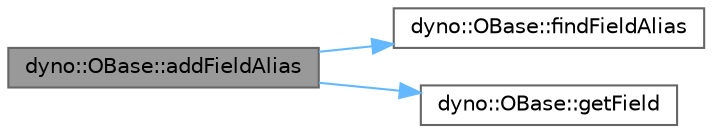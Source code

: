 digraph "dyno::OBase::addFieldAlias"
{
 // LATEX_PDF_SIZE
  bgcolor="transparent";
  edge [fontname=Helvetica,fontsize=10,labelfontname=Helvetica,labelfontsize=10];
  node [fontname=Helvetica,fontsize=10,shape=box,height=0.2,width=0.4];
  rankdir="LR";
  Node1 [id="Node000001",label="dyno::OBase::addFieldAlias",height=0.2,width=0.4,color="gray40", fillcolor="grey60", style="filled", fontcolor="black",tooltip=" "];
  Node1 -> Node2 [id="edge1_Node000001_Node000002",color="steelblue1",style="solid",tooltip=" "];
  Node2 [id="Node000002",label="dyno::OBase::findFieldAlias",height=0.2,width=0.4,color="grey40", fillcolor="white", style="filled",URL="$classdyno_1_1_o_base.html#a27af79ff6d22a74308bb4e5438844115",tooltip="Find a field by its name."];
  Node1 -> Node3 [id="edge2_Node000001_Node000003",color="steelblue1",style="solid",tooltip=" "];
  Node3 [id="Node000003",label="dyno::OBase::getField",height=0.2,width=0.4,color="grey40", fillcolor="white", style="filled",URL="$classdyno_1_1_o_base.html#a5d75b1a67b05b7349ce96d9c501692e3",tooltip="Return a field by its name."];
}
